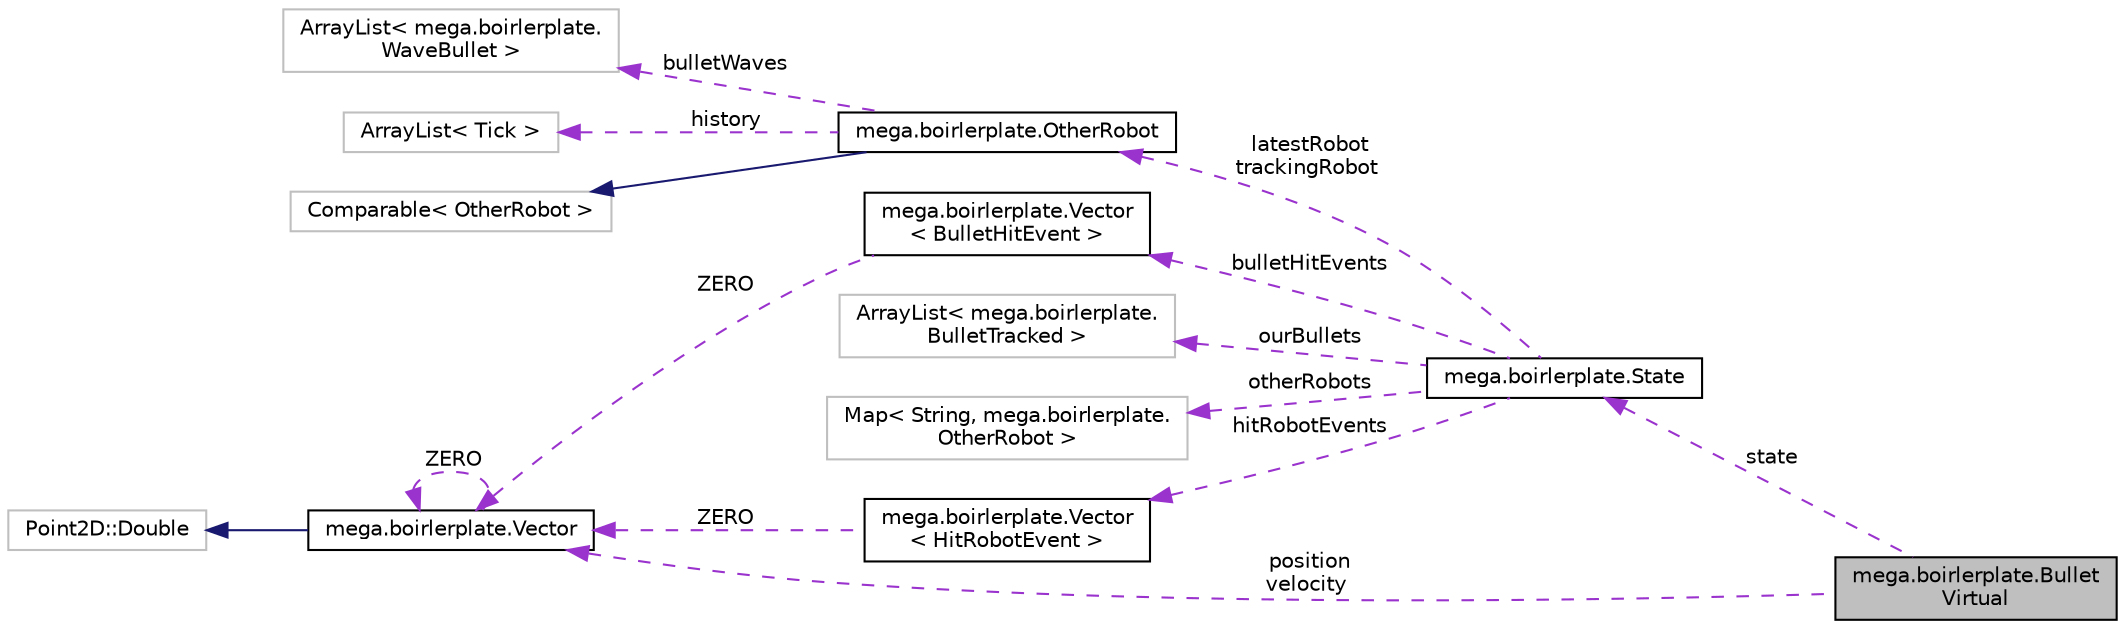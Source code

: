 digraph "mega.boirlerplate.BulletVirtual"
{
  edge [fontname="Helvetica",fontsize="10",labelfontname="Helvetica",labelfontsize="10"];
  node [fontname="Helvetica",fontsize="10",shape=record];
  rankdir="LR";
  Node1 [label="mega.boirlerplate.Bullet\lVirtual",height=0.2,width=0.4,color="black", fillcolor="grey75", style="filled", fontcolor="black"];
  Node2 -> Node1 [dir="back",color="darkorchid3",fontsize="10",style="dashed",label=" position\nvelocity" ,fontname="Helvetica"];
  Node2 [label="mega.boirlerplate.Vector",height=0.2,width=0.4,color="black", fillcolor="white", style="filled",URL="$classmega_1_1boirlerplate_1_1_vector.html"];
  Node3 -> Node2 [dir="back",color="midnightblue",fontsize="10",style="solid",fontname="Helvetica"];
  Node3 [label="Point2D::Double",height=0.2,width=0.4,color="grey75", fillcolor="white", style="filled"];
  Node2 -> Node2 [dir="back",color="darkorchid3",fontsize="10",style="dashed",label=" ZERO" ,fontname="Helvetica"];
  Node4 -> Node1 [dir="back",color="darkorchid3",fontsize="10",style="dashed",label=" state" ,fontname="Helvetica"];
  Node4 [label="mega.boirlerplate.State",height=0.2,width=0.4,color="black", fillcolor="white", style="filled",URL="$classmega_1_1boirlerplate_1_1_state.html"];
  Node5 -> Node4 [dir="back",color="darkorchid3",fontsize="10",style="dashed",label=" hitRobotEvents" ,fontname="Helvetica"];
  Node5 [label="mega.boirlerplate.Vector\l\< HitRobotEvent \>",height=0.2,width=0.4,color="black", fillcolor="white", style="filled",URL="$classmega_1_1boirlerplate_1_1_vector.html"];
  Node2 -> Node5 [dir="back",color="darkorchid3",fontsize="10",style="dashed",label=" ZERO" ,fontname="Helvetica"];
  Node6 -> Node4 [dir="back",color="darkorchid3",fontsize="10",style="dashed",label=" latestRobot\ntrackingRobot" ,fontname="Helvetica"];
  Node6 [label="mega.boirlerplate.OtherRobot",height=0.2,width=0.4,color="black", fillcolor="white", style="filled",URL="$classmega_1_1boirlerplate_1_1_other_robot.html"];
  Node7 -> Node6 [dir="back",color="midnightblue",fontsize="10",style="solid",fontname="Helvetica"];
  Node7 [label="Comparable\< OtherRobot \>",height=0.2,width=0.4,color="grey75", fillcolor="white", style="filled"];
  Node8 -> Node6 [dir="back",color="darkorchid3",fontsize="10",style="dashed",label=" bulletWaves" ,fontname="Helvetica"];
  Node8 [label="ArrayList\< mega.boirlerplate.\lWaveBullet \>",height=0.2,width=0.4,color="grey75", fillcolor="white", style="filled"];
  Node9 -> Node6 [dir="back",color="darkorchid3",fontsize="10",style="dashed",label=" history" ,fontname="Helvetica"];
  Node9 [label="ArrayList\< Tick \>",height=0.2,width=0.4,color="grey75", fillcolor="white", style="filled"];
  Node10 -> Node4 [dir="back",color="darkorchid3",fontsize="10",style="dashed",label=" ourBullets" ,fontname="Helvetica"];
  Node10 [label="ArrayList\< mega.boirlerplate.\lBulletTracked \>",height=0.2,width=0.4,color="grey75", fillcolor="white", style="filled"];
  Node11 -> Node4 [dir="back",color="darkorchid3",fontsize="10",style="dashed",label=" otherRobots" ,fontname="Helvetica"];
  Node11 [label="Map\< String, mega.boirlerplate.\lOtherRobot \>",height=0.2,width=0.4,color="grey75", fillcolor="white", style="filled"];
  Node12 -> Node4 [dir="back",color="darkorchid3",fontsize="10",style="dashed",label=" bulletHitEvents" ,fontname="Helvetica"];
  Node12 [label="mega.boirlerplate.Vector\l\< BulletHitEvent \>",height=0.2,width=0.4,color="black", fillcolor="white", style="filled",URL="$classmega_1_1boirlerplate_1_1_vector.html"];
  Node2 -> Node12 [dir="back",color="darkorchid3",fontsize="10",style="dashed",label=" ZERO" ,fontname="Helvetica"];
}
